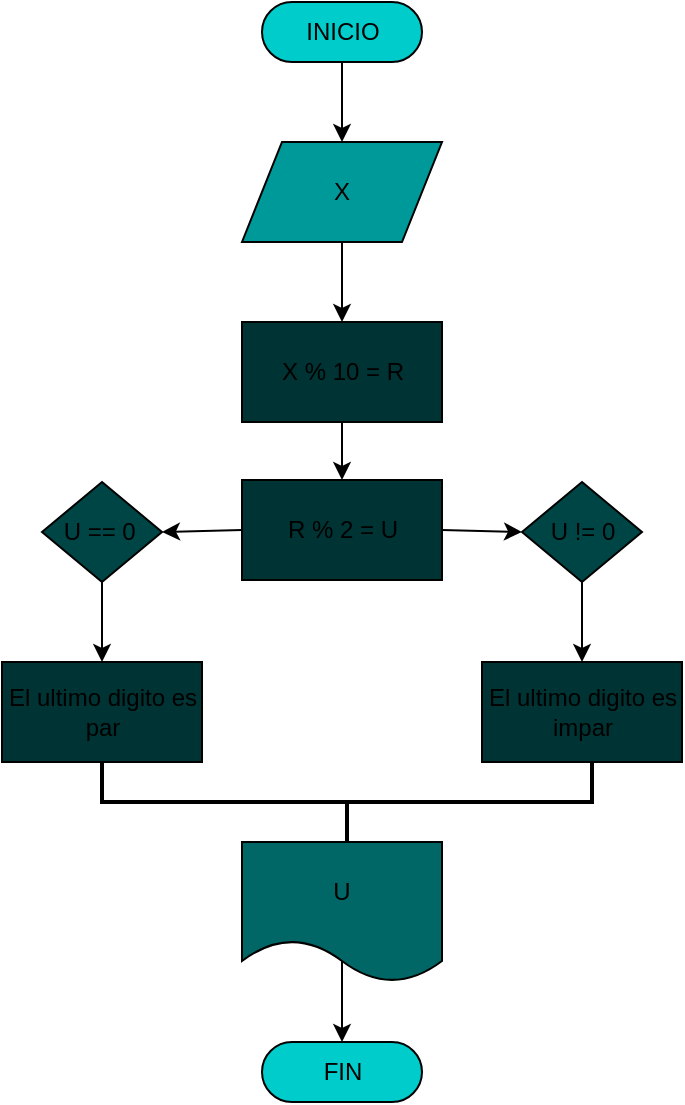 <mxfile>
    <diagram id="fxsfw0cT3B4r1ezrpd94" name="Página-1">
        <mxGraphModel dx="1060" dy="470" grid="1" gridSize="10" guides="1" tooltips="1" connect="1" arrows="1" fold="1" page="1" pageScale="1" pageWidth="827" pageHeight="1169" math="0" shadow="0">
            <root>
                <mxCell id="0"/>
                <mxCell id="1" parent="0"/>
                <mxCell id="19" value="" style="strokeWidth=2;html=1;shape=mxgraph.flowchart.annotation_2;align=left;labelPosition=right;pointerEvents=1;rotation=-90;" parent="1" vertex="1">
                    <mxGeometry x="177.5" y="357.5" width="50" height="245" as="geometry"/>
                </mxCell>
                <mxCell id="12" style="edgeStyle=none;html=1;exitX=0.5;exitY=0.5;exitDx=0;exitDy=15;exitPerimeter=0;entryX=0.5;entryY=0;entryDx=0;entryDy=0;" parent="1" source="2" target="3" edge="1">
                    <mxGeometry relative="1" as="geometry"/>
                </mxCell>
                <mxCell id="2" value="INICIO" style="html=1;dashed=0;whitespace=wrap;shape=mxgraph.dfd.start;fillColor=#00CCCC;" parent="1" vertex="1">
                    <mxGeometry x="160" y="80" width="80" height="30" as="geometry"/>
                </mxCell>
                <mxCell id="13" style="edgeStyle=none;html=1;exitX=0.5;exitY=1;exitDx=0;exitDy=0;entryX=0.5;entryY=0;entryDx=0;entryDy=0;" parent="1" source="3" target="4" edge="1">
                    <mxGeometry relative="1" as="geometry"/>
                </mxCell>
                <mxCell id="3" value="X" style="shape=parallelogram;perimeter=parallelogramPerimeter;whiteSpace=wrap;html=1;dashed=0;fillColor=#009999;" parent="1" vertex="1">
                    <mxGeometry x="150" y="150" width="100" height="50" as="geometry"/>
                </mxCell>
                <mxCell id="14" style="edgeStyle=none;html=1;exitX=0.5;exitY=1;exitDx=0;exitDy=0;entryX=0.5;entryY=0;entryDx=0;entryDy=0;" parent="1" source="4" target="7" edge="1">
                    <mxGeometry relative="1" as="geometry"/>
                </mxCell>
                <mxCell id="4" value="X % 10 = R" style="html=1;dashed=0;whitespace=wrap;fillColor=#003333;" parent="1" vertex="1">
                    <mxGeometry x="150" y="240" width="100" height="50" as="geometry"/>
                </mxCell>
                <mxCell id="17" style="edgeStyle=none;html=1;exitX=0.5;exitY=1;exitDx=0;exitDy=0;entryX=0.5;entryY=0;entryDx=0;entryDy=0;" parent="1" source="5" target="9" edge="1">
                    <mxGeometry relative="1" as="geometry"/>
                </mxCell>
                <mxCell id="5" value="U == 0&amp;nbsp;" style="shape=rhombus;html=1;dashed=0;whitespace=wrap;perimeter=rhombusPerimeter;fillColor=#004545;" parent="1" vertex="1">
                    <mxGeometry x="50" y="320" width="60" height="50" as="geometry"/>
                </mxCell>
                <mxCell id="18" style="edgeStyle=none;html=1;exitX=0.5;exitY=1;exitDx=0;exitDy=0;entryX=0.5;entryY=0;entryDx=0;entryDy=0;" parent="1" source="6" target="8" edge="1">
                    <mxGeometry relative="1" as="geometry"/>
                </mxCell>
                <mxCell id="6" value="U != 0" style="shape=rhombus;html=1;dashed=0;whitespace=wrap;perimeter=rhombusPerimeter;fillColor=#004545;" parent="1" vertex="1">
                    <mxGeometry x="290" y="320" width="60" height="50" as="geometry"/>
                </mxCell>
                <mxCell id="15" style="edgeStyle=none;html=1;exitX=0;exitY=0.5;exitDx=0;exitDy=0;entryX=1;entryY=0.5;entryDx=0;entryDy=0;" parent="1" source="7" target="5" edge="1">
                    <mxGeometry relative="1" as="geometry"/>
                </mxCell>
                <mxCell id="16" style="edgeStyle=none;html=1;exitX=1;exitY=0.5;exitDx=0;exitDy=0;entryX=0;entryY=0.5;entryDx=0;entryDy=0;" parent="1" source="7" target="6" edge="1">
                    <mxGeometry relative="1" as="geometry"/>
                </mxCell>
                <mxCell id="7" value="R % 2 = U" style="html=1;dashed=0;whitespace=wrap;fillColor=#003333;" parent="1" vertex="1">
                    <mxGeometry x="150" y="319" width="100" height="50" as="geometry"/>
                </mxCell>
                <mxCell id="8" value="El ultimo digito es&lt;br&gt;impar" style="html=1;dashed=0;whitespace=wrap;fillColor=#003333;" parent="1" vertex="1">
                    <mxGeometry x="270" y="410" width="100" height="50" as="geometry"/>
                </mxCell>
                <mxCell id="9" value="El ultimo digito es&lt;br&gt;par" style="html=1;dashed=0;whitespace=wrap;fillColor=#003333;" parent="1" vertex="1">
                    <mxGeometry x="30" y="410" width="100" height="50" as="geometry"/>
                </mxCell>
                <mxCell id="11" value="FIN" style="html=1;dashed=0;whitespace=wrap;shape=mxgraph.dfd.start;fillColor=#00CCCC;" parent="1" vertex="1">
                    <mxGeometry x="160" y="600" width="80" height="30" as="geometry"/>
                </mxCell>
                <mxCell id="20" style="edgeStyle=none;html=1;exitX=0.5;exitY=0;exitDx=0;exitDy=0;entryX=0.5;entryY=0.5;entryDx=0;entryDy=-15;entryPerimeter=0;" parent="1" source="10" target="11" edge="1">
                    <mxGeometry relative="1" as="geometry"/>
                </mxCell>
                <mxCell id="10" value="U" style="shape=document;whiteSpace=wrap;html=1;boundedLbl=1;dashed=0;flipH=1;fillColor=#006666;" parent="1" vertex="1">
                    <mxGeometry x="150" y="500" width="100" height="70" as="geometry"/>
                </mxCell>
            </root>
        </mxGraphModel>
    </diagram>
</mxfile>
